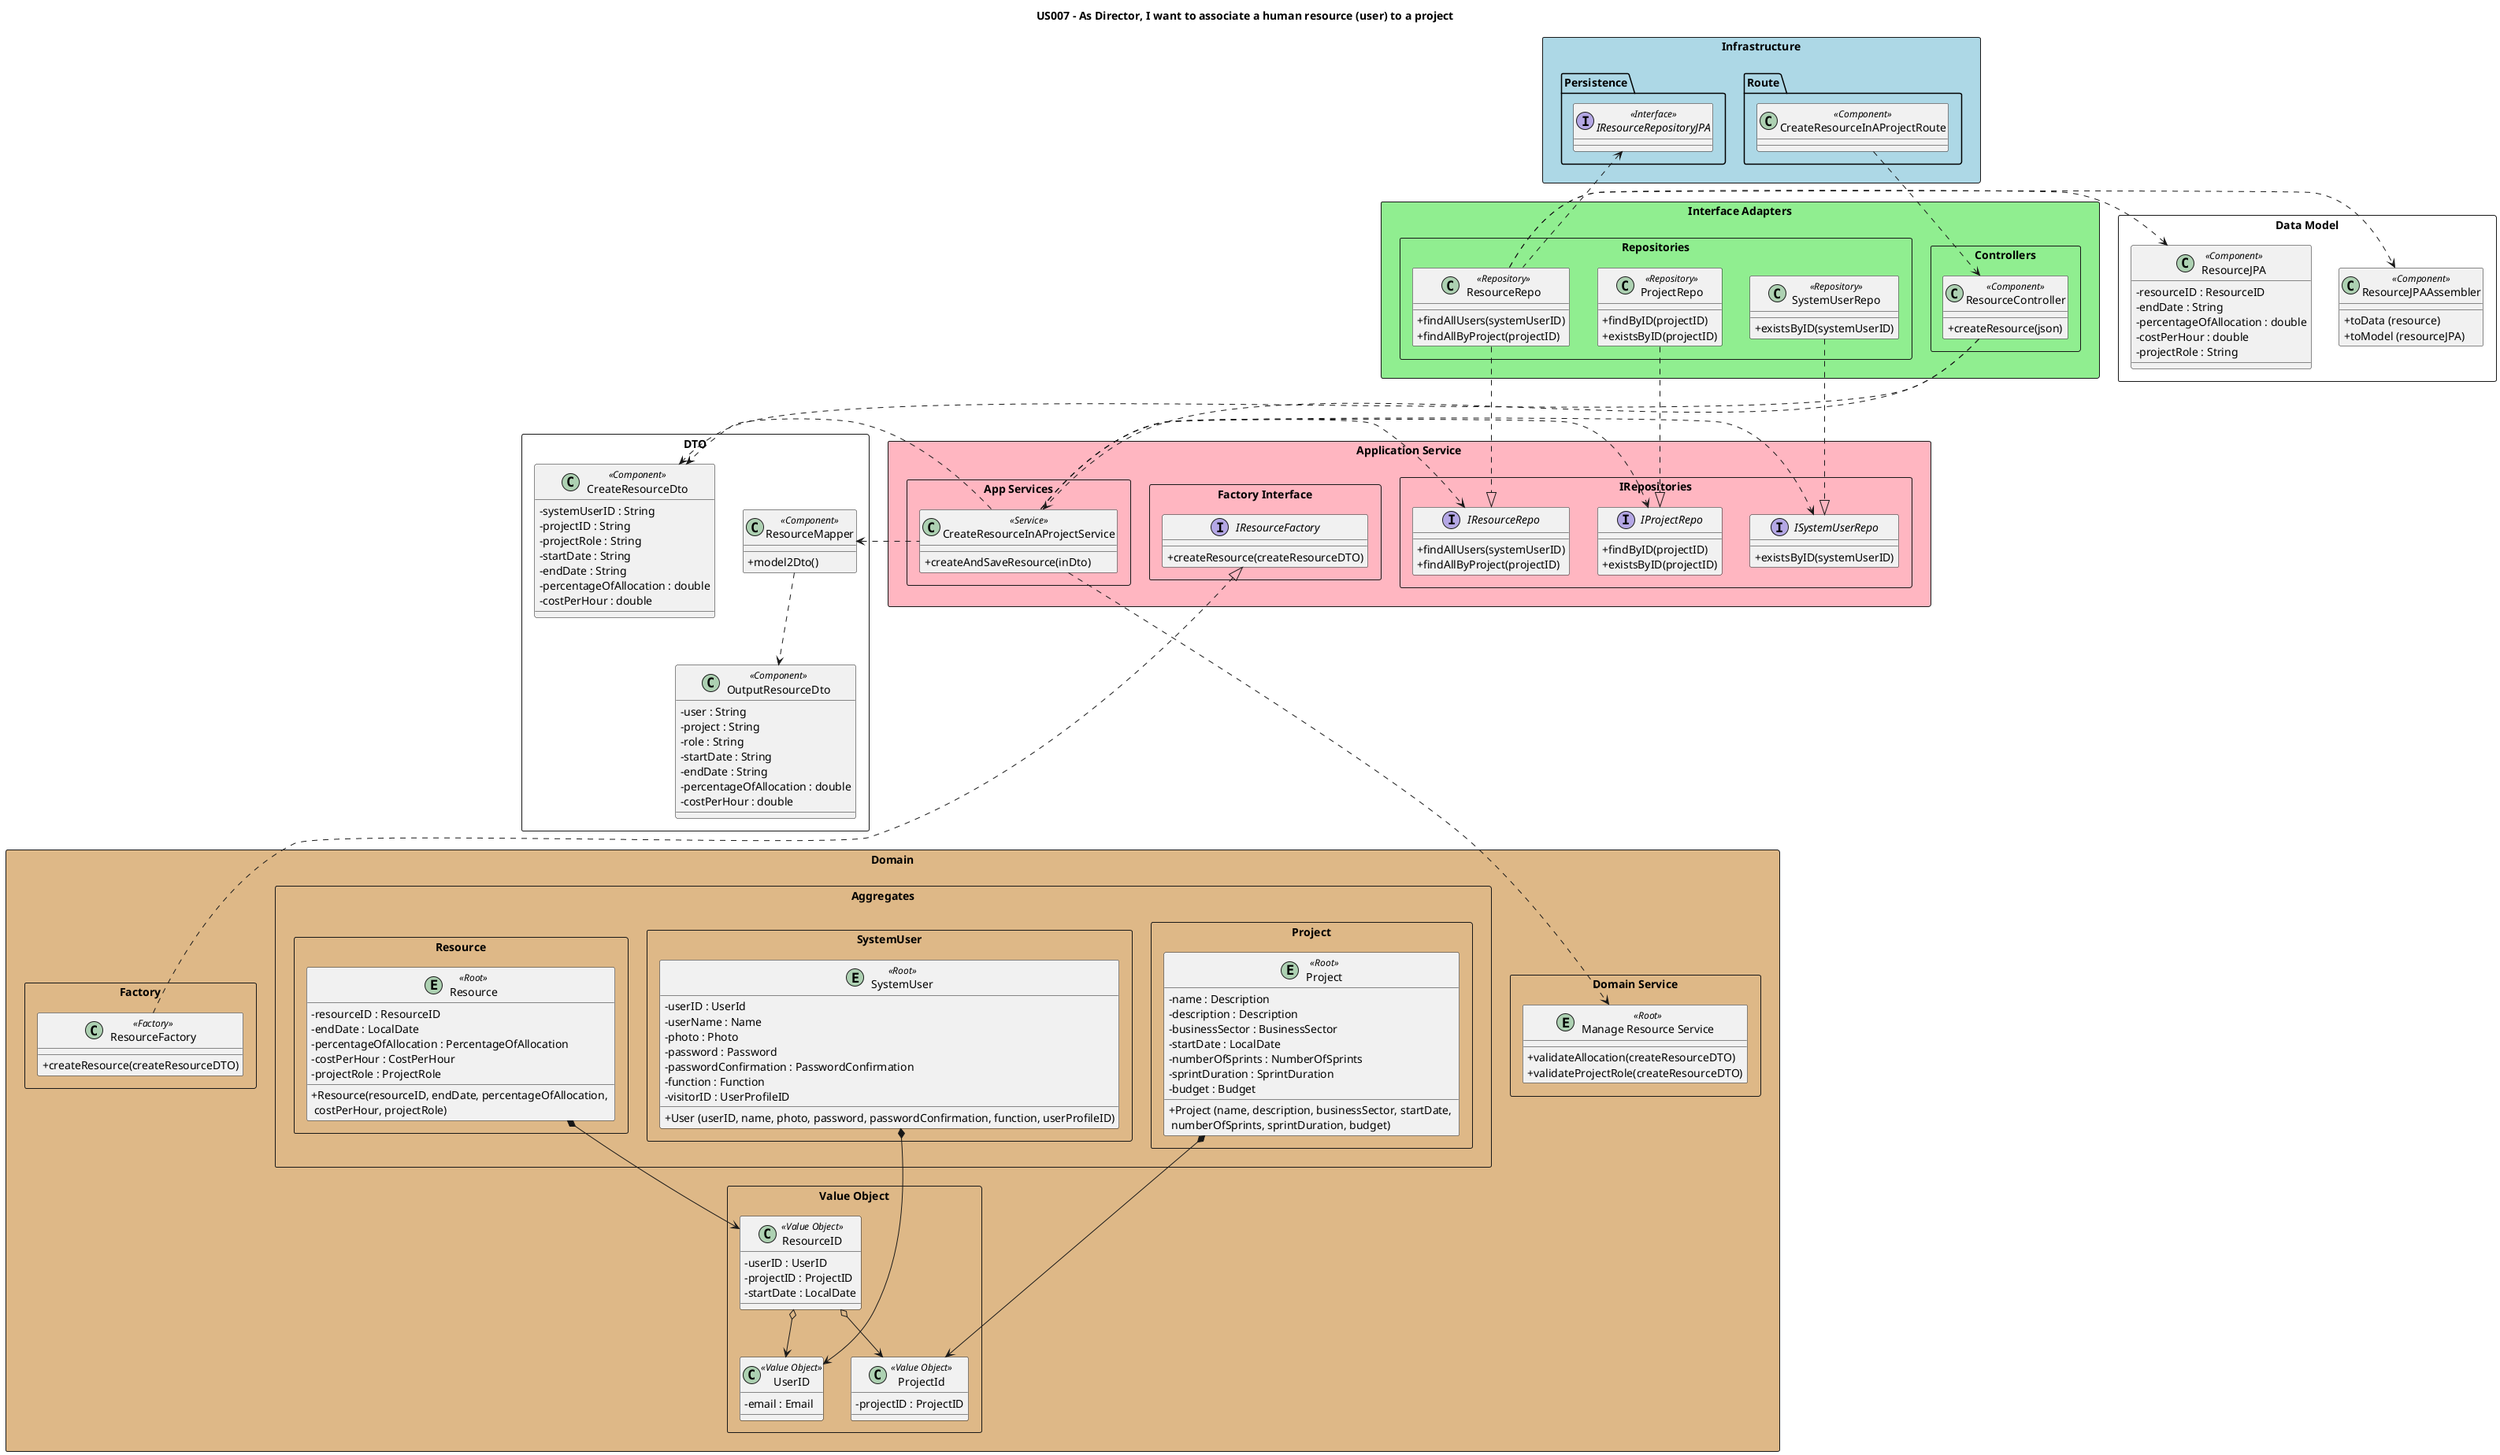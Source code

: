 @startuml
'https://plantuml.com/class-diagram

title US007 - As Director, I want to associate a human resource (user) to a project

skinparam classAttributeIconSize 0



'-------------------INFRASTRUCTURE-----------------------'
package "Infrastructure" <<Rectangle>> #lightblue  {
package "Route"{
class "CreateResourceInAProjectRoute" as route << Component >>
}
package "Persistence" {
interface "IResourceRepositoryJPA" as iResourceRepositoryJPA << Interface>>
}
}




'-------------------INTERFACE ADAPTERS-------------------'
package "Interface Adapters" <<Rectangle>> #lightgreen {
package "Controllers" <<rectangle>>{
class "ResourceController" as ctrl << Component >> {
+ createResource(json)
}
}

package "Repositories" <<rectangle>>{
class "ResourceRepo" as resStore << Repository >> {
+ findAllUsers(systemUserID)
+ findAllByProject(projectID)
}
class "SystemUserRepo" as userStore << Repository >> {
+ existsByID(systemUserID)
}
class "ProjectRepo" as projStore << Repository >> {
+ findByID(projectID)
+ existsByID(projectID)
}
}
}



'-------------------APPLICATION SERVICE------------------'
package "Application Service" <<Rectangle>> #lightpink{
package "App Services" <<rectangle>>{
class "CreateResourceInAProjectService" as srv << Service >> {
+ createAndSaveResource(inDto)
}
}
package "IRepositories" <<rectangle>>{
interface "IResourceRepo" as resRepo{
+ findAllUsers(systemUserID)
+ findAllByProject(projectID)
}
interface "ISystemUserRepo" as userRepo{
+ existsByID(systemUserID)   
}
interface "IProjectRepo" as projRepo{
+ findByID(projectID)
+ existsByID(projectID)
}
}
package "Factory Interface" <<Rectangle>>{
interface "IResourceFactory" as iResourceFactory{
+ createResource(createResourceDTO)
}
}
}




'-------------------DOMAIN-------------------------------'
package "Domain" <<Rectangle>> #burlywood{
package "Domain Service" <<Rectangle>>{
entity "Manage Resource Service" as dsrv << Root >> {
+ validateAllocation(createResourceDTO)
+ validateProjectRole(createResourceDTO)
}
}
package "Aggregates" <<rectangle>>{
package "Resource" <<Rectangle>>{
entity "Resource" as res << Root >>{
- resourceID : ResourceID
- endDate : LocalDate
- percentageOfAllocation : PercentageOfAllocation
- costPerHour : CostPerHour
- projectRole : ProjectRole
+ Resource(resourceID, endDate, percentageOfAllocation, \n costPerHour, projectRole)
}
}
package "SystemUser" <<Rectangle>>{
entity "SystemUser" as user << Root >>{
- userID : UserId
- userName : Name
- photo : Photo
- password : Password
- passwordConfirmation : PasswordConfirmation
- function : Function
- visitorID : UserProfileID
+ User (userID, name, photo, password, passwordConfirmation, function, userProfileID)
}
}
package "Project" <<Rectangle>>{
entity "Project" as project << Root >>{
- name : Description
- description : Description
- businessSector : BusinessSector
- startDate : LocalDate
- numberOfSprints : NumberOfSprints
- sprintDuration : SprintDuration
- budget : Budget
+ Project (name, description, businessSector, startDate, \n numberOfSprints, sprintDuration, budget)
}
}
}
package "Factory" <<rectangle>>{
class "ResourceFactory" as resourceFactory <<Factory>> {
+ createResource(createResourceDTO)
}
}
package "Value Object" <<rectangle>>{
class "ResourceID" as resId << Value Object >>{
- userID : UserID
- projectID : ProjectID
- startDate : LocalDate
}
class "UserID" as userId << Value Object >>{
- email : Email
}
class "ProjectId" as projId << Value Object >>{
- projectID : ProjectID
}
}
}

package "Data Model" <<Rectangle>> {
class "ResourceJPAAssembler" as assembler <<Component>> {
+ toData (resource)
+ toModel (resourceJPA)
}
class "ResourceJPA" as jpa <<Component>> {
- resourceID : ResourceID
- endDate : String
- percentageOfAllocation : double
- costPerHour : double
- projectRole : String
}
}


'-------------------DTO----------------------------------'
package "DTO" <<rectangle>>{
class "ResourceMapper" as map <<Component>> {
+ model2Dto()
}
class "CreateResourceDto" as inDto <<Component>> {
- systemUserID : String
- projectID : String
- projectRole : String
- startDate : String
- endDate : String
- percentageOfAllocation : double
- costPerHour : double
}
class "OutputResourceDto" as outDto <<Component>> {
- user : String
- project : String
- role : String
- startDate : String
- endDate : String
- percentageOfAllocation : double
- costPerHour : double
}
}


'-------------------RELATIONSHIPS------------------------'
route ..> ctrl
ctrl .d..> srv
srv .d..> dsrv

srv .r.> userRepo
srv .r.> projRepo
srv .r.> resRepo

userRepo <|.u. userStore
projRepo <|.u. projStore
resRepo <|.u. resStore

srv .l.> map
map ..> outDto
ctrl ..> inDto
srv ..> inDto

project *--> projId
user *--> userId
res *--> resId
resId o--> projId
resId o--> userId

resStore .right.> assembler
resStore .right.> jpa
resStore .left.> iResourceRepositoryJPA
resourceFactory .up.|> iResourceFactory

@enduml